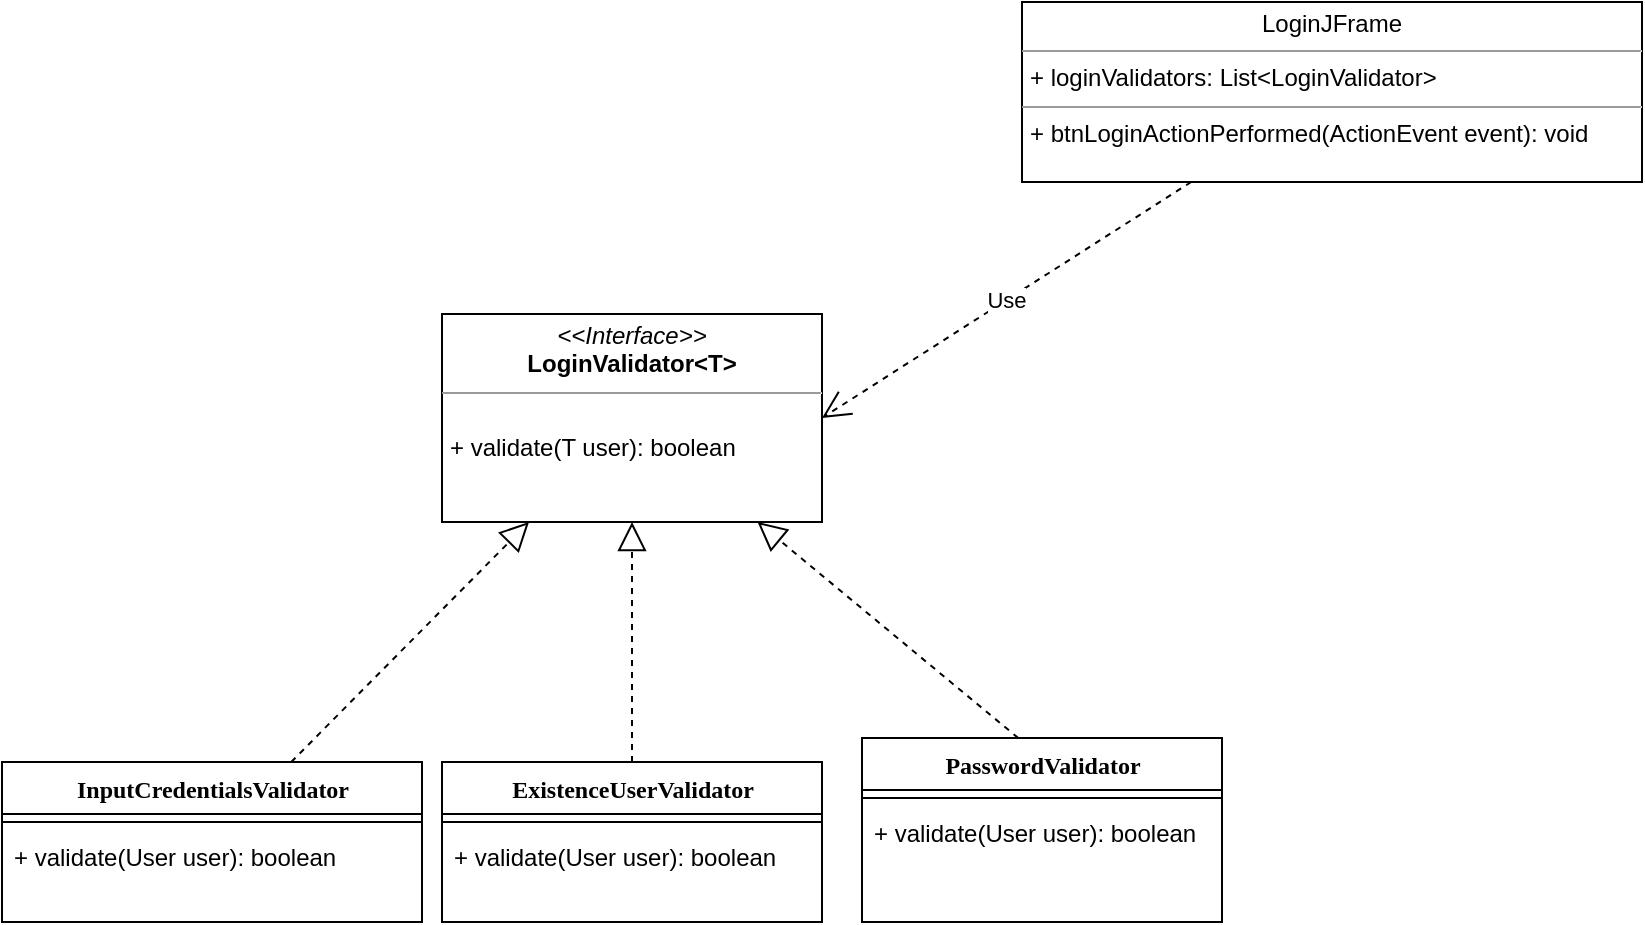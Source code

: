 <mxfile version="14.6.1" type="google"><diagram name="Page-1" id="6133507b-19e7-1e82-6fc7-422aa6c4b21f"><mxGraphModel dx="782" dy="404" grid="1" gridSize="10" guides="1" tooltips="1" connect="1" arrows="1" fold="1" page="1" pageScale="1" pageWidth="1100" pageHeight="850" background="#ffffff" math="0" shadow="0"><root><mxCell id="0"/><mxCell id="1" parent="0"/><mxCell id="235556782a83e6d0-1" value="InputCredentialsValidator" style="swimlane;html=1;fontStyle=1;align=center;verticalAlign=top;childLayout=stackLayout;horizontal=1;startSize=26;horizontalStack=0;resizeParent=1;resizeLast=0;collapsible=1;marginBottom=0;swimlaneFillColor=#ffffff;rounded=0;shadow=0;comic=0;labelBackgroundColor=none;strokeWidth=1;fillColor=none;fontFamily=Verdana;fontSize=12" parent="1" vertex="1"><mxGeometry x="120" y="560" width="210" height="80" as="geometry"/></mxCell><mxCell id="235556782a83e6d0-6" value="" style="line;html=1;strokeWidth=1;fillColor=none;align=left;verticalAlign=middle;spacingTop=-1;spacingLeft=3;spacingRight=3;rotatable=0;labelPosition=right;points=[];portConstraint=eastwest;" parent="235556782a83e6d0-1" vertex="1"><mxGeometry y="26" width="210" height="8" as="geometry"/></mxCell><mxCell id="235556782a83e6d0-7" value="+ validate(User user): boolean" style="text;html=1;strokeColor=none;fillColor=none;align=left;verticalAlign=top;spacingLeft=4;spacingRight=4;whiteSpace=wrap;overflow=hidden;rotatable=0;points=[[0,0.5],[1,0.5]];portConstraint=eastwest;" parent="235556782a83e6d0-1" vertex="1"><mxGeometry y="34" width="210" height="26" as="geometry"/></mxCell><mxCell id="78961159f06e98e8-69" value="ExistenceUserValidator" style="swimlane;html=1;fontStyle=1;align=center;verticalAlign=top;childLayout=stackLayout;horizontal=1;startSize=26;horizontalStack=0;resizeParent=1;resizeLast=0;collapsible=1;marginBottom=0;swimlaneFillColor=#ffffff;rounded=0;shadow=0;comic=0;labelBackgroundColor=none;strokeWidth=1;fillColor=none;fontFamily=Verdana;fontSize=12" parent="1" vertex="1"><mxGeometry x="340" y="560" width="190" height="80" as="geometry"/></mxCell><mxCell id="78961159f06e98e8-77" value="" style="line;html=1;strokeWidth=1;fillColor=none;align=left;verticalAlign=middle;spacingTop=-1;spacingLeft=3;spacingRight=3;rotatable=0;labelPosition=right;points=[];portConstraint=eastwest;" parent="78961159f06e98e8-69" vertex="1"><mxGeometry y="26" width="190" height="8" as="geometry"/></mxCell><mxCell id="78961159f06e98e8-70" value="+ validate(User user): boolean" style="text;html=1;strokeColor=none;fillColor=none;align=left;verticalAlign=top;spacingLeft=4;spacingRight=4;whiteSpace=wrap;overflow=hidden;rotatable=0;points=[[0,0.5],[1,0.5]];portConstraint=eastwest;" parent="78961159f06e98e8-69" vertex="1"><mxGeometry y="34" width="190" height="26" as="geometry"/></mxCell><mxCell id="78961159f06e98e8-108" value="PasswordValidator" style="swimlane;html=1;fontStyle=1;align=center;verticalAlign=top;childLayout=stackLayout;horizontal=1;startSize=26;horizontalStack=0;resizeParent=1;resizeLast=0;collapsible=1;marginBottom=0;swimlaneFillColor=#ffffff;rounded=0;shadow=0;comic=0;labelBackgroundColor=none;strokeWidth=1;fillColor=none;fontFamily=Verdana;fontSize=12" parent="1" vertex="1"><mxGeometry x="550" y="548" width="180" height="92" as="geometry"/></mxCell><mxCell id="78961159f06e98e8-116" value="" style="line;html=1;strokeWidth=1;fillColor=none;align=left;verticalAlign=middle;spacingTop=-1;spacingLeft=3;spacingRight=3;rotatable=0;labelPosition=right;points=[];portConstraint=eastwest;" parent="78961159f06e98e8-108" vertex="1"><mxGeometry y="26" width="180" height="8" as="geometry"/></mxCell><mxCell id="78961159f06e98e8-117" value="+ validate(User user): boolean" style="text;html=1;strokeColor=none;fillColor=none;align=left;verticalAlign=top;spacingLeft=4;spacingRight=4;whiteSpace=wrap;overflow=hidden;rotatable=0;points=[[0,0.5],[1,0.5]];portConstraint=eastwest;" parent="78961159f06e98e8-108" vertex="1"><mxGeometry y="34" width="180" height="54" as="geometry"/></mxCell><mxCell id="b94bc138ca980ef-1" value="&lt;p style=&quot;margin: 0px ; margin-top: 4px ; text-align: center&quot;&gt;&lt;i&gt;&amp;lt;&amp;lt;Interface&amp;gt;&amp;gt;&lt;/i&gt;&lt;br&gt;&lt;b&gt;LoginValidator&amp;lt;T&amp;gt;&lt;/b&gt;&lt;/p&gt;&lt;hr size=&quot;1&quot;&gt;&lt;p style=&quot;margin: 0px ; margin-left: 4px&quot;&gt;&lt;br&gt;+ validate(T user): boolean&lt;br&gt;&lt;br&gt;&lt;/p&gt;" style="verticalAlign=top;align=left;overflow=fill;fontSize=12;fontFamily=Helvetica;html=1;rounded=0;shadow=0;comic=0;labelBackgroundColor=none;strokeWidth=1" parent="1" vertex="1"><mxGeometry x="340" y="336" width="190" height="104" as="geometry"/></mxCell><mxCell id="3NAcwLb64eNPyPwDEyW--1" value="" style="endArrow=block;dashed=1;endFill=0;endSize=12;html=1;exitX=0.434;exitY=0;exitDx=0;exitDy=0;exitPerimeter=0;" parent="1" source="78961159f06e98e8-108" target="b94bc138ca980ef-1" edge="1"><mxGeometry width="160" relative="1" as="geometry"><mxPoint x="660" y="680" as="sourcePoint"/><mxPoint x="730" y="560" as="targetPoint"/></mxGeometry></mxCell><mxCell id="3NAcwLb64eNPyPwDEyW--2" value="" style="endArrow=block;dashed=1;endFill=0;endSize=12;html=1;" parent="1" source="78961159f06e98e8-69" target="b94bc138ca980ef-1" edge="1"><mxGeometry width="160" relative="1" as="geometry"><mxPoint x="414.475" y="562.002" as="sourcePoint"/><mxPoint x="269.999" y="440" as="targetPoint"/></mxGeometry></mxCell><mxCell id="3NAcwLb64eNPyPwDEyW--3" value="" style="endArrow=block;dashed=1;endFill=0;endSize=12;html=1;" parent="1" source="235556782a83e6d0-1" target="b94bc138ca980ef-1" edge="1"><mxGeometry width="160" relative="1" as="geometry"><mxPoint x="226.903" y="510" as="sourcePoint"/><mxPoint x="223.106" y="390" as="targetPoint"/></mxGeometry></mxCell><mxCell id="3NAcwLb64eNPyPwDEyW--8" value="&lt;p style=&quot;margin: 0px ; margin-top: 4px ; text-align: center&quot;&gt;LoginJFrame&lt;/p&gt;&lt;hr size=&quot;1&quot;&gt;&lt;p style=&quot;margin: 0px ; margin-left: 4px&quot;&gt;+ loginValidators: List&amp;lt;LoginValidator&amp;gt;&lt;/p&gt;&lt;hr size=&quot;1&quot;&gt;&lt;p style=&quot;margin: 0px ; margin-left: 4px&quot;&gt;+ btnLoginActionPerformed(ActionEvent event): void&lt;/p&gt;" style="verticalAlign=top;align=left;overflow=fill;fontSize=12;fontFamily=Helvetica;html=1;" parent="1" vertex="1"><mxGeometry x="630" y="180" width="310" height="90" as="geometry"/></mxCell><mxCell id="3NAcwLb64eNPyPwDEyW--9" value="Use" style="endArrow=open;endSize=12;dashed=1;html=1;entryX=1;entryY=0.5;entryDx=0;entryDy=0;" parent="1" source="3NAcwLb64eNPyPwDEyW--8" target="b94bc138ca980ef-1" edge="1"><mxGeometry width="160" relative="1" as="geometry"><mxPoint x="570" y="470" as="sourcePoint"/><mxPoint x="730" y="470" as="targetPoint"/></mxGeometry></mxCell></root></mxGraphModel></diagram></mxfile>